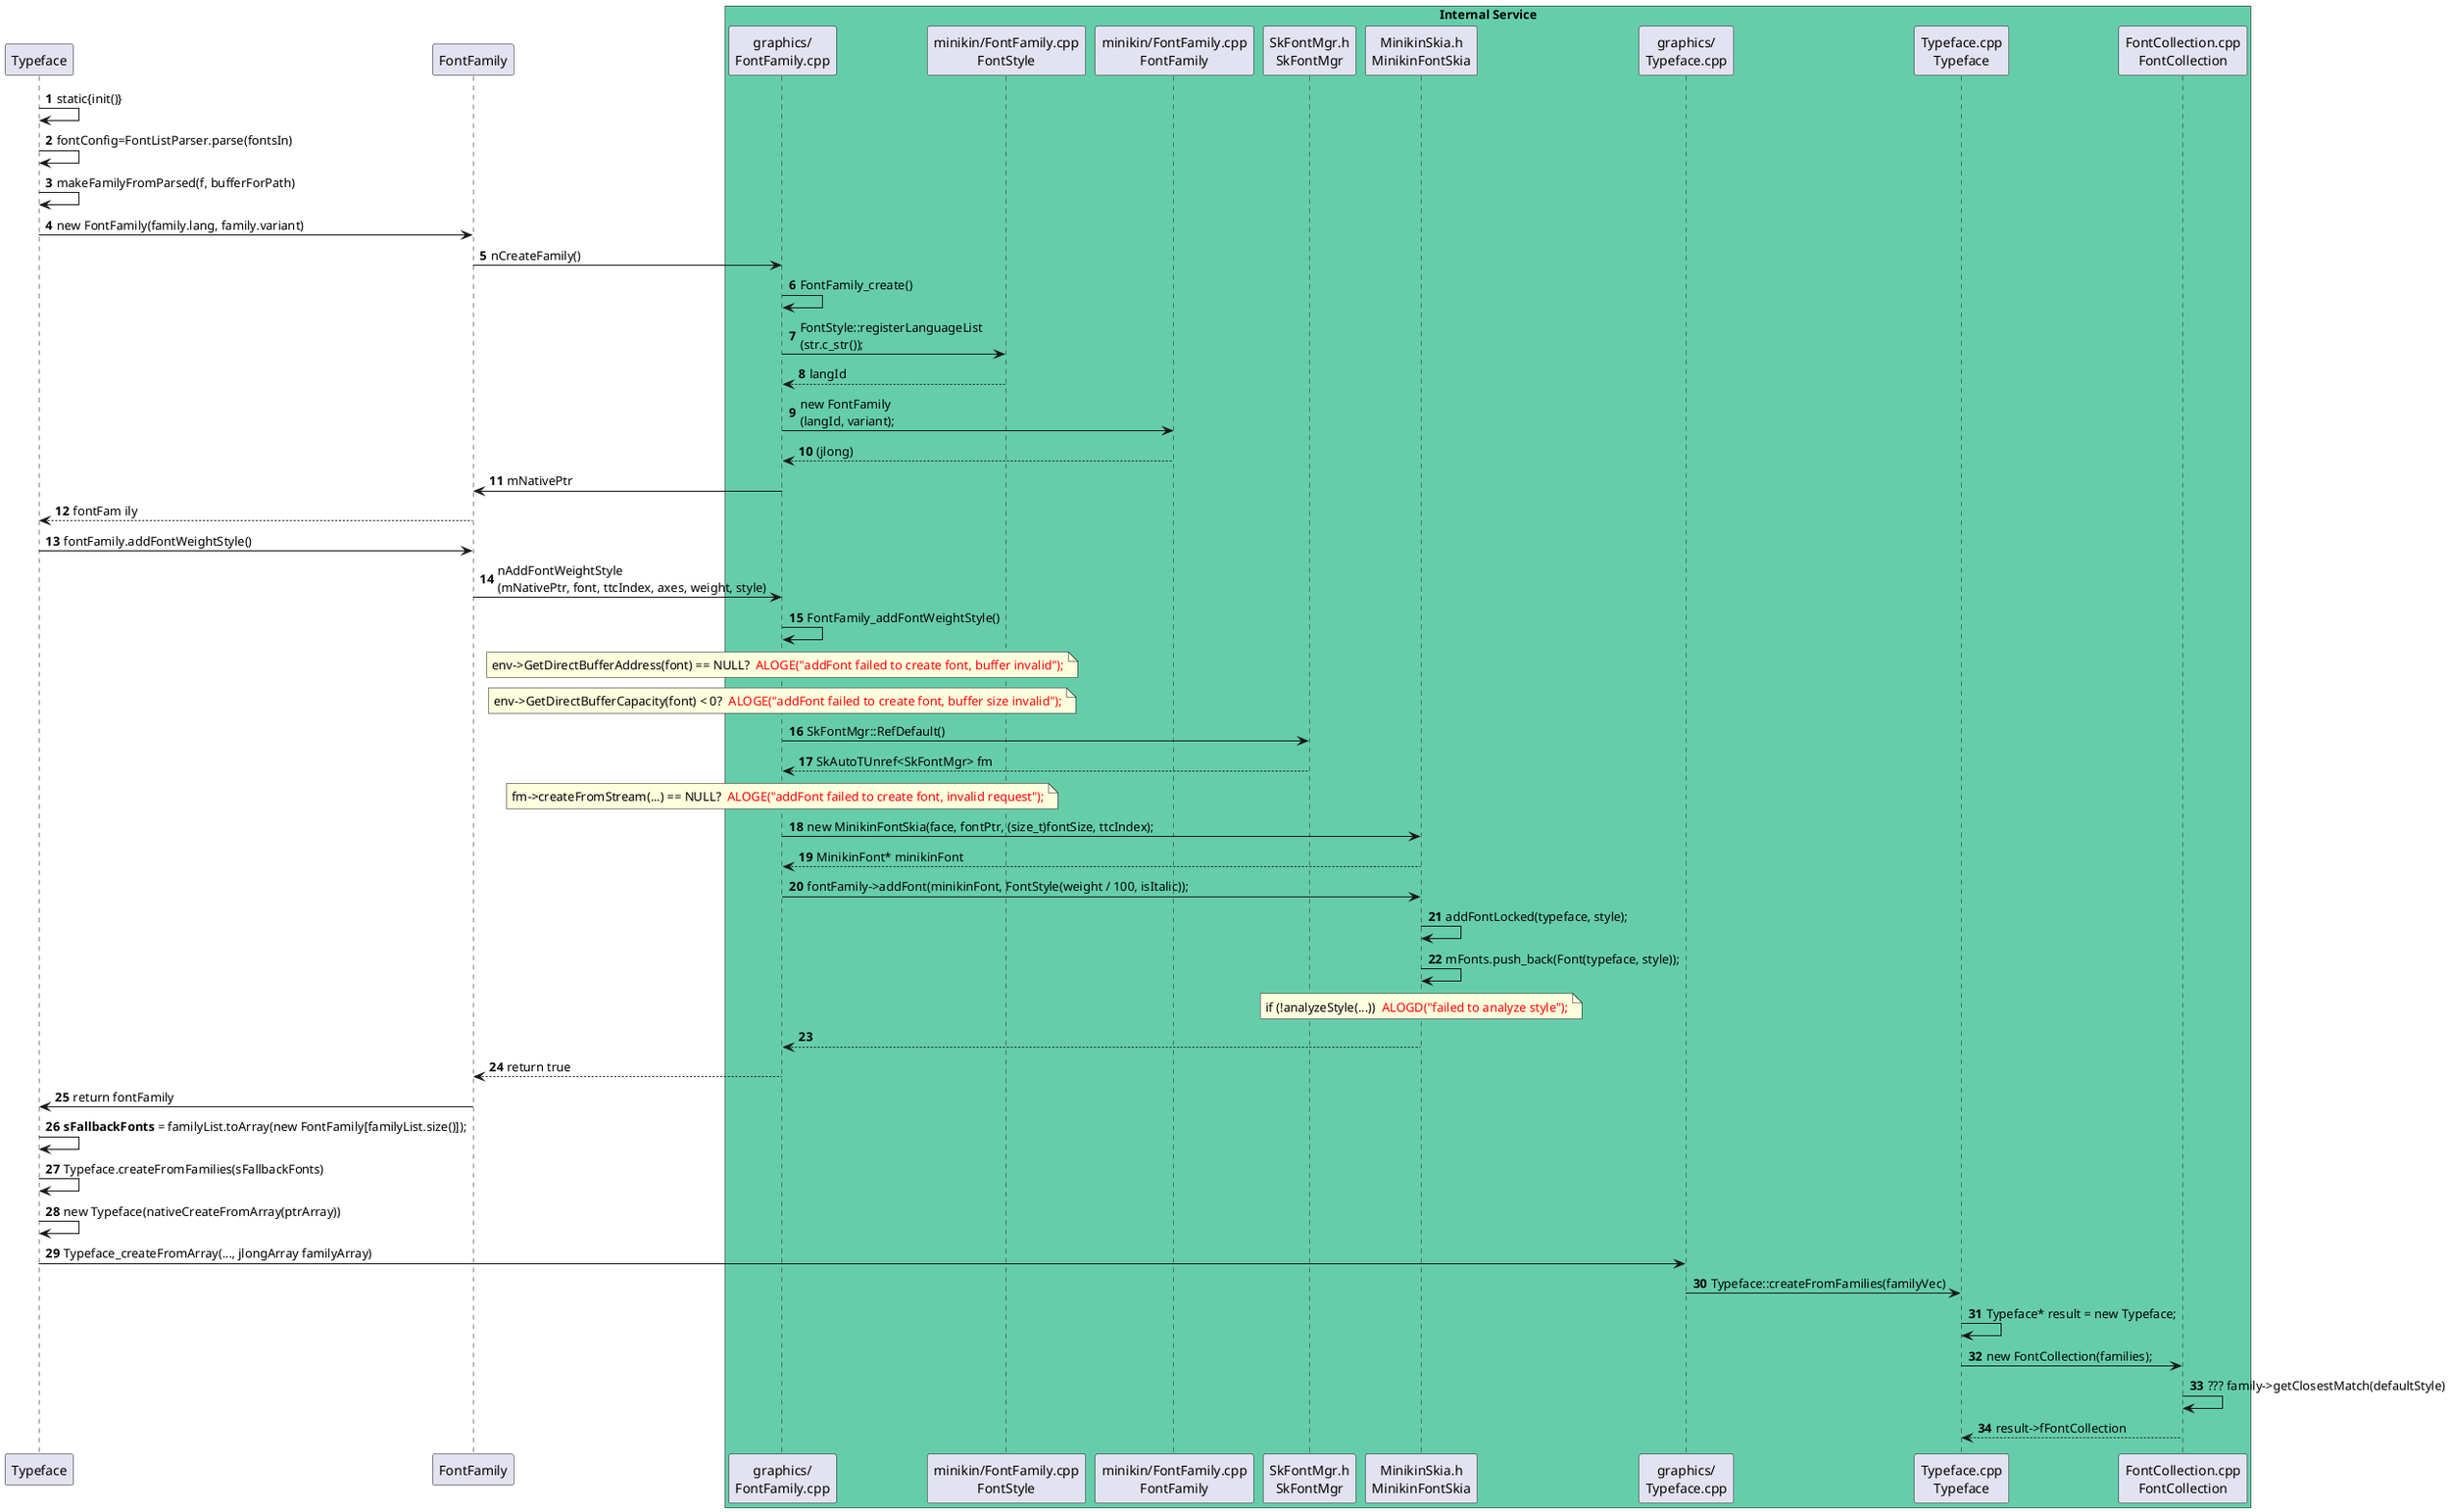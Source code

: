@startuml
autonumber

participant Typeface
participant FontFamily

box "Internal Service" #MediumAquaMarine
'/frameworks/base/core/jni/android/graphics/FontFamily.cpp
participant "graphics/\nFontFamily.cpp" as n_g_ff

'/frameworks/minikin/libs/minikin/FontFamily.cpp
participant "minikin/FontFamily.cpp\nFontStyle" as n_fs

'/frameworks/minikin/libs/minikin/FontFamily.h
participant "minikin/FontFamily.cpp\nFontFamily" as n_m_ff

'/external/skia/include/ports/SkFontMgr.h
participant "SkFontMgr.h\nSkFontMgr" as n_skf_mgr

' /frameworks/base/libs/hwui/hwui/MinikinSkia.h
participant "MinikinSkia.h\nMinikinFontSkia" as n_mf_sk

'/frameworks/base/core/jni/android/graphics/Typeface.cpp
participant "graphics/\nTypeface.cpp" as n_tf

'/frameworks/base/libs/hwui/hwui/Typeface.cpp
participant "Typeface.cpp\nTypeface" as n_h_tf

'/frameworks/minikin/libs/minikin/FontCollection.cpp
participant "FontCollection.cpp\nFontCollection" as n_m_fc

end box


Typeface -> Typeface:static{init()}
Typeface -> Typeface:fontConfig=FontListParser.parse(fontsIn)
Typeface -> Typeface:makeFamilyFromParsed(f, bufferForPath)
Typeface -> FontFamily:new FontFamily(family.lang, family.variant)
FontFamily -> n_g_ff:nCreateFamily()

n_g_ff -> n_g_ff:FontFamily_create()

n_g_ff -> n_fs : FontStyle::registerLanguageList\n(str.c_str());
n_g_ff <-- n_fs : langId

n_g_ff -> n_m_ff : new FontFamily\n(langId, variant);
n_g_ff <-- n_m_ff : (jlong)
FontFamily <- n_g_ff:mNativePtr

Typeface <-- FontFamily:fontFam ily


Typeface -> FontFamily:fontFamily.addFontWeightStyle()
FontFamily -> n_g_ff:nAddFontWeightStyle\n(mNativePtr, font, ttcIndex, axes, weight, style)
n_g_ff -> n_g_ff:FontFamily_addFontWeightStyle()

note over n_g_ff: env->GetDirectBufferAddress(font) == NULL?  <color red>ALOGE("addFont failed to create font, buffer invalid");</color>
note over n_g_ff: env->GetDirectBufferCapacity(font) < 0?  <color red>ALOGE("addFont failed to create font, buffer size invalid");</color>

n_g_ff -> n_skf_mgr:SkFontMgr::RefDefault()
n_g_ff <-- n_skf_mgr:SkAutoTUnref<SkFontMgr> fm

note over n_g_ff: fm->createFromStream(...) == NULL?  <color red>ALOGE("addFont failed to create font, invalid request");</color>

n_g_ff -> n_mf_sk:new MinikinFontSkia(face, fontPtr, (size_t)fontSize, ttcIndex);
n_g_ff <-- n_mf_sk:MinikinFont* minikinFont

n_g_ff -> n_mf_sk:fontFamily->addFont(minikinFont, FontStyle(weight / 100, isItalic));

n_mf_sk -> n_mf_sk:addFontLocked(typeface, style);
n_mf_sk -> n_mf_sk:mFonts.push_back(Font(typeface, style));
note over n_mf_sk :if (!analyzeStyle(...))  <color red>ALOGD("failed to analyze style");</color>

n_g_ff <-- n_mf_sk
FontFamily <-- n_g_ff:return true

Typeface <- FontFamily:return fontFamily

Typeface -> Typeface :<b>sFallbackFonts</b> = familyList.toArray(new FontFamily[familyList.size()]);

Typeface -> Typeface :Typeface.createFromFamilies(sFallbackFonts)
Typeface -> Typeface :new Typeface(nativeCreateFromArray(ptrArray))

Typeface -> n_tf :Typeface_createFromArray(..., jlongArray familyArray)

n_tf -> n_h_tf :Typeface::createFromFamilies(familyVec)

n_h_tf -> n_h_tf :Typeface* result = new Typeface;

n_h_tf -> n_m_fc : new FontCollection(families);
n_m_fc -> n_m_fc : ??? family->getClosestMatch(defaultStyle)
n_h_tf <-- n_m_fc : result->fFontCollection



@enduml